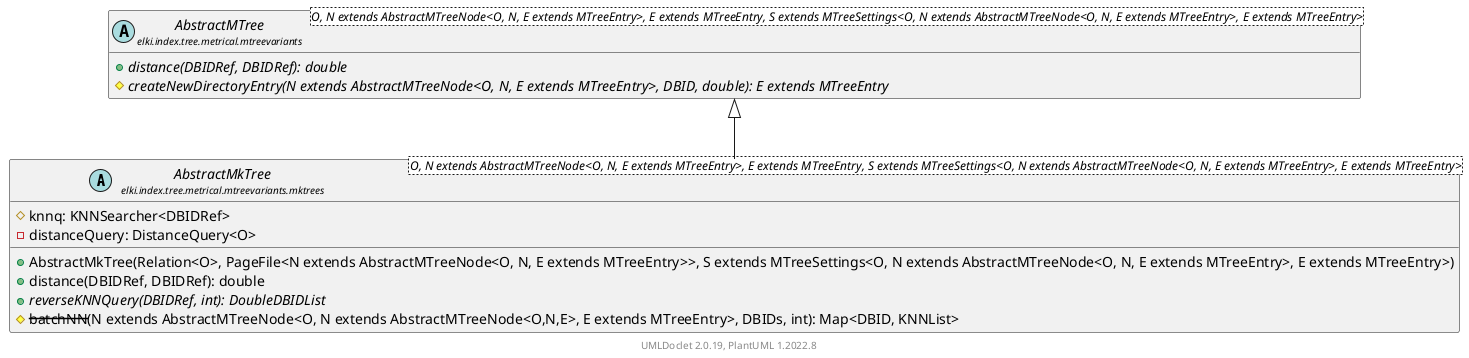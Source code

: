 @startuml
    remove .*\.(Instance|Par|Parameterizer|Factory)$
    set namespaceSeparator none
    hide empty fields
    hide empty methods

    abstract class "<size:14>AbstractMkTree\n<size:10>elki.index.tree.metrical.mtreevariants.mktrees" as elki.index.tree.metrical.mtreevariants.mktrees.AbstractMkTree<O, N extends AbstractMTreeNode<O, N, E extends MTreeEntry>, E extends MTreeEntry, S extends MTreeSettings<O, N extends AbstractMTreeNode<O, N, E extends MTreeEntry>, E extends MTreeEntry>> [[AbstractMkTree.html]] {
        #knnq: KNNSearcher<DBIDRef>
        -distanceQuery: DistanceQuery<O>
        +AbstractMkTree(Relation<O>, PageFile<N extends AbstractMTreeNode<O, N, E extends MTreeEntry>>, S extends MTreeSettings<O, N extends AbstractMTreeNode<O, N, E extends MTreeEntry>, E extends MTreeEntry>)
        +distance(DBIDRef, DBIDRef): double
        {abstract} +reverseKNNQuery(DBIDRef, int): DoubleDBIDList
        #--batchNN--(N extends AbstractMTreeNode<O, N extends AbstractMTreeNode<O,N,E>, E extends MTreeEntry>, DBIDs, int): Map<DBID, KNNList>
    }

    abstract class "<size:14>AbstractMTree\n<size:10>elki.index.tree.metrical.mtreevariants" as elki.index.tree.metrical.mtreevariants.AbstractMTree<O, N extends AbstractMTreeNode<O, N, E extends MTreeEntry>, E extends MTreeEntry, S extends MTreeSettings<O, N extends AbstractMTreeNode<O, N, E extends MTreeEntry>, E extends MTreeEntry>> [[../AbstractMTree.html]] {
        {abstract} +distance(DBIDRef, DBIDRef): double
        {abstract} #createNewDirectoryEntry(N extends AbstractMTreeNode<O, N, E extends MTreeEntry>, DBID, double): E extends MTreeEntry
    }

    elki.index.tree.metrical.mtreevariants.AbstractMTree <|-- elki.index.tree.metrical.mtreevariants.mktrees.AbstractMkTree

    center footer UMLDoclet 2.0.19, PlantUML 1.2022.8
@enduml
